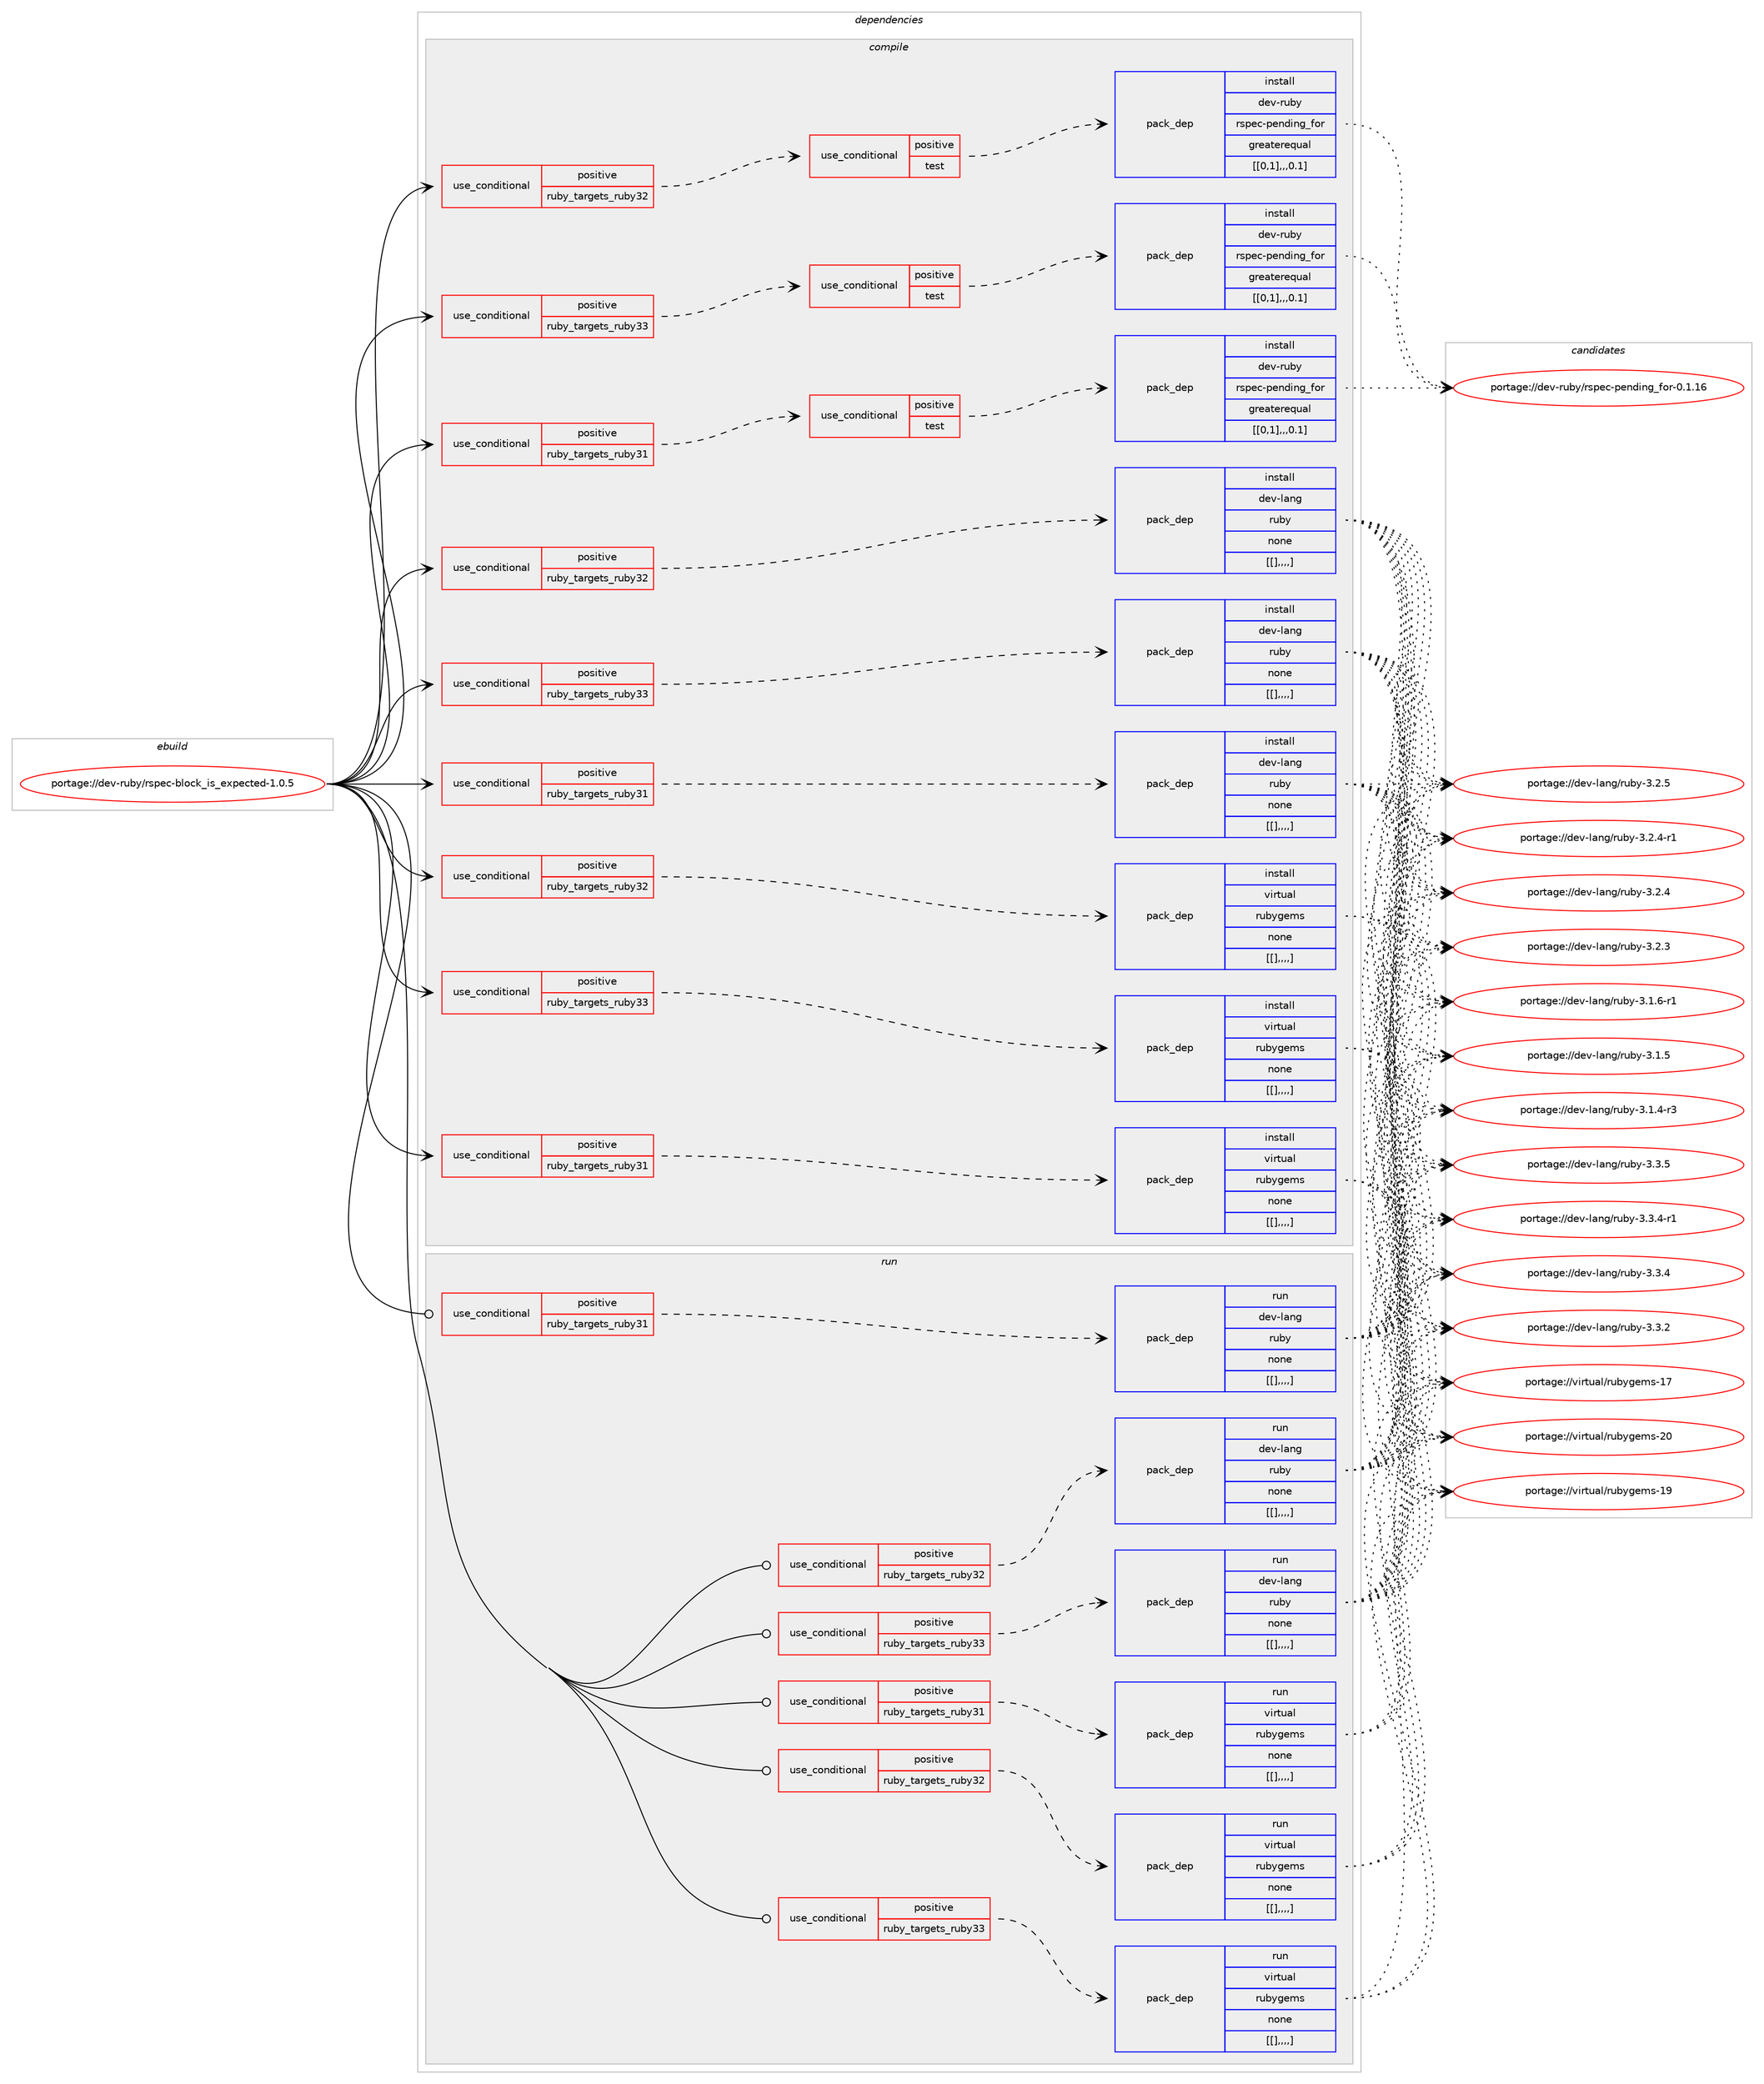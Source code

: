 digraph prolog {

# *************
# Graph options
# *************

newrank=true;
concentrate=true;
compound=true;
graph [rankdir=LR,fontname=Helvetica,fontsize=10,ranksep=1.5];#, ranksep=2.5, nodesep=0.2];
edge  [arrowhead=vee];
node  [fontname=Helvetica,fontsize=10];

# **********
# The ebuild
# **********

subgraph cluster_leftcol {
color=gray;
label=<<i>ebuild</i>>;
id [label="portage://dev-ruby/rspec-block_is_expected-1.0.5", color=red, width=4, href="../dev-ruby/rspec-block_is_expected-1.0.5.svg"];
}

# ****************
# The dependencies
# ****************

subgraph cluster_midcol {
color=gray;
label=<<i>dependencies</i>>;
subgraph cluster_compile {
fillcolor="#eeeeee";
style=filled;
label=<<i>compile</i>>;
subgraph cond59096 {
dependency210460 [label=<<TABLE BORDER="0" CELLBORDER="1" CELLSPACING="0" CELLPADDING="4"><TR><TD ROWSPAN="3" CELLPADDING="10">use_conditional</TD></TR><TR><TD>positive</TD></TR><TR><TD>ruby_targets_ruby31</TD></TR></TABLE>>, shape=none, color=red];
subgraph cond59103 {
dependency210502 [label=<<TABLE BORDER="0" CELLBORDER="1" CELLSPACING="0" CELLPADDING="4"><TR><TD ROWSPAN="3" CELLPADDING="10">use_conditional</TD></TR><TR><TD>positive</TD></TR><TR><TD>test</TD></TR></TABLE>>, shape=none, color=red];
subgraph pack149943 {
dependency210537 [label=<<TABLE BORDER="0" CELLBORDER="1" CELLSPACING="0" CELLPADDING="4" WIDTH="220"><TR><TD ROWSPAN="6" CELLPADDING="30">pack_dep</TD></TR><TR><TD WIDTH="110">install</TD></TR><TR><TD>dev-ruby</TD></TR><TR><TD>rspec-pending_for</TD></TR><TR><TD>greaterequal</TD></TR><TR><TD>[[0,1],,,0.1]</TD></TR></TABLE>>, shape=none, color=blue];
}
dependency210502:e -> dependency210537:w [weight=20,style="dashed",arrowhead="vee"];
}
dependency210460:e -> dependency210502:w [weight=20,style="dashed",arrowhead="vee"];
}
id:e -> dependency210460:w [weight=20,style="solid",arrowhead="vee"];
subgraph cond59137 {
dependency210545 [label=<<TABLE BORDER="0" CELLBORDER="1" CELLSPACING="0" CELLPADDING="4"><TR><TD ROWSPAN="3" CELLPADDING="10">use_conditional</TD></TR><TR><TD>positive</TD></TR><TR><TD>ruby_targets_ruby31</TD></TR></TABLE>>, shape=none, color=red];
subgraph pack149982 {
dependency210587 [label=<<TABLE BORDER="0" CELLBORDER="1" CELLSPACING="0" CELLPADDING="4" WIDTH="220"><TR><TD ROWSPAN="6" CELLPADDING="30">pack_dep</TD></TR><TR><TD WIDTH="110">install</TD></TR><TR><TD>dev-lang</TD></TR><TR><TD>ruby</TD></TR><TR><TD>none</TD></TR><TR><TD>[[],,,,]</TD></TR></TABLE>>, shape=none, color=blue];
}
dependency210545:e -> dependency210587:w [weight=20,style="dashed",arrowhead="vee"];
}
id:e -> dependency210545:w [weight=20,style="solid",arrowhead="vee"];
subgraph cond59151 {
dependency210590 [label=<<TABLE BORDER="0" CELLBORDER="1" CELLSPACING="0" CELLPADDING="4"><TR><TD ROWSPAN="3" CELLPADDING="10">use_conditional</TD></TR><TR><TD>positive</TD></TR><TR><TD>ruby_targets_ruby31</TD></TR></TABLE>>, shape=none, color=red];
subgraph pack149984 {
dependency210593 [label=<<TABLE BORDER="0" CELLBORDER="1" CELLSPACING="0" CELLPADDING="4" WIDTH="220"><TR><TD ROWSPAN="6" CELLPADDING="30">pack_dep</TD></TR><TR><TD WIDTH="110">install</TD></TR><TR><TD>virtual</TD></TR><TR><TD>rubygems</TD></TR><TR><TD>none</TD></TR><TR><TD>[[],,,,]</TD></TR></TABLE>>, shape=none, color=blue];
}
dependency210590:e -> dependency210593:w [weight=20,style="dashed",arrowhead="vee"];
}
id:e -> dependency210590:w [weight=20,style="solid",arrowhead="vee"];
subgraph cond59164 {
dependency210614 [label=<<TABLE BORDER="0" CELLBORDER="1" CELLSPACING="0" CELLPADDING="4"><TR><TD ROWSPAN="3" CELLPADDING="10">use_conditional</TD></TR><TR><TD>positive</TD></TR><TR><TD>ruby_targets_ruby32</TD></TR></TABLE>>, shape=none, color=red];
subgraph cond59166 {
dependency210616 [label=<<TABLE BORDER="0" CELLBORDER="1" CELLSPACING="0" CELLPADDING="4"><TR><TD ROWSPAN="3" CELLPADDING="10">use_conditional</TD></TR><TR><TD>positive</TD></TR><TR><TD>test</TD></TR></TABLE>>, shape=none, color=red];
subgraph pack150005 {
dependency210674 [label=<<TABLE BORDER="0" CELLBORDER="1" CELLSPACING="0" CELLPADDING="4" WIDTH="220"><TR><TD ROWSPAN="6" CELLPADDING="30">pack_dep</TD></TR><TR><TD WIDTH="110">install</TD></TR><TR><TD>dev-ruby</TD></TR><TR><TD>rspec-pending_for</TD></TR><TR><TD>greaterequal</TD></TR><TR><TD>[[0,1],,,0.1]</TD></TR></TABLE>>, shape=none, color=blue];
}
dependency210616:e -> dependency210674:w [weight=20,style="dashed",arrowhead="vee"];
}
dependency210614:e -> dependency210616:w [weight=20,style="dashed",arrowhead="vee"];
}
id:e -> dependency210614:w [weight=20,style="solid",arrowhead="vee"];
subgraph cond59218 {
dependency210734 [label=<<TABLE BORDER="0" CELLBORDER="1" CELLSPACING="0" CELLPADDING="4"><TR><TD ROWSPAN="3" CELLPADDING="10">use_conditional</TD></TR><TR><TD>positive</TD></TR><TR><TD>ruby_targets_ruby32</TD></TR></TABLE>>, shape=none, color=red];
subgraph pack150068 {
dependency210802 [label=<<TABLE BORDER="0" CELLBORDER="1" CELLSPACING="0" CELLPADDING="4" WIDTH="220"><TR><TD ROWSPAN="6" CELLPADDING="30">pack_dep</TD></TR><TR><TD WIDTH="110">install</TD></TR><TR><TD>dev-lang</TD></TR><TR><TD>ruby</TD></TR><TR><TD>none</TD></TR><TR><TD>[[],,,,]</TD></TR></TABLE>>, shape=none, color=blue];
}
dependency210734:e -> dependency210802:w [weight=20,style="dashed",arrowhead="vee"];
}
id:e -> dependency210734:w [weight=20,style="solid",arrowhead="vee"];
subgraph cond59256 {
dependency210869 [label=<<TABLE BORDER="0" CELLBORDER="1" CELLSPACING="0" CELLPADDING="4"><TR><TD ROWSPAN="3" CELLPADDING="10">use_conditional</TD></TR><TR><TD>positive</TD></TR><TR><TD>ruby_targets_ruby32</TD></TR></TABLE>>, shape=none, color=red];
subgraph pack150146 {
dependency210904 [label=<<TABLE BORDER="0" CELLBORDER="1" CELLSPACING="0" CELLPADDING="4" WIDTH="220"><TR><TD ROWSPAN="6" CELLPADDING="30">pack_dep</TD></TR><TR><TD WIDTH="110">install</TD></TR><TR><TD>virtual</TD></TR><TR><TD>rubygems</TD></TR><TR><TD>none</TD></TR><TR><TD>[[],,,,]</TD></TR></TABLE>>, shape=none, color=blue];
}
dependency210869:e -> dependency210904:w [weight=20,style="dashed",arrowhead="vee"];
}
id:e -> dependency210869:w [weight=20,style="solid",arrowhead="vee"];
subgraph cond59315 {
dependency210952 [label=<<TABLE BORDER="0" CELLBORDER="1" CELLSPACING="0" CELLPADDING="4"><TR><TD ROWSPAN="3" CELLPADDING="10">use_conditional</TD></TR><TR><TD>positive</TD></TR><TR><TD>ruby_targets_ruby33</TD></TR></TABLE>>, shape=none, color=red];
subgraph cond59325 {
dependency211013 [label=<<TABLE BORDER="0" CELLBORDER="1" CELLSPACING="0" CELLPADDING="4"><TR><TD ROWSPAN="3" CELLPADDING="10">use_conditional</TD></TR><TR><TD>positive</TD></TR><TR><TD>test</TD></TR></TABLE>>, shape=none, color=red];
subgraph pack150216 {
dependency211033 [label=<<TABLE BORDER="0" CELLBORDER="1" CELLSPACING="0" CELLPADDING="4" WIDTH="220"><TR><TD ROWSPAN="6" CELLPADDING="30">pack_dep</TD></TR><TR><TD WIDTH="110">install</TD></TR><TR><TD>dev-ruby</TD></TR><TR><TD>rspec-pending_for</TD></TR><TR><TD>greaterequal</TD></TR><TR><TD>[[0,1],,,0.1]</TD></TR></TABLE>>, shape=none, color=blue];
}
dependency211013:e -> dependency211033:w [weight=20,style="dashed",arrowhead="vee"];
}
dependency210952:e -> dependency211013:w [weight=20,style="dashed",arrowhead="vee"];
}
id:e -> dependency210952:w [weight=20,style="solid",arrowhead="vee"];
subgraph cond59363 {
dependency211058 [label=<<TABLE BORDER="0" CELLBORDER="1" CELLSPACING="0" CELLPADDING="4"><TR><TD ROWSPAN="3" CELLPADDING="10">use_conditional</TD></TR><TR><TD>positive</TD></TR><TR><TD>ruby_targets_ruby33</TD></TR></TABLE>>, shape=none, color=red];
subgraph pack150241 {
dependency211099 [label=<<TABLE BORDER="0" CELLBORDER="1" CELLSPACING="0" CELLPADDING="4" WIDTH="220"><TR><TD ROWSPAN="6" CELLPADDING="30">pack_dep</TD></TR><TR><TD WIDTH="110">install</TD></TR><TR><TD>dev-lang</TD></TR><TR><TD>ruby</TD></TR><TR><TD>none</TD></TR><TR><TD>[[],,,,]</TD></TR></TABLE>>, shape=none, color=blue];
}
dependency211058:e -> dependency211099:w [weight=20,style="dashed",arrowhead="vee"];
}
id:e -> dependency211058:w [weight=20,style="solid",arrowhead="vee"];
subgraph cond59402 {
dependency211143 [label=<<TABLE BORDER="0" CELLBORDER="1" CELLSPACING="0" CELLPADDING="4"><TR><TD ROWSPAN="3" CELLPADDING="10">use_conditional</TD></TR><TR><TD>positive</TD></TR><TR><TD>ruby_targets_ruby33</TD></TR></TABLE>>, shape=none, color=red];
subgraph pack150288 {
dependency211176 [label=<<TABLE BORDER="0" CELLBORDER="1" CELLSPACING="0" CELLPADDING="4" WIDTH="220"><TR><TD ROWSPAN="6" CELLPADDING="30">pack_dep</TD></TR><TR><TD WIDTH="110">install</TD></TR><TR><TD>virtual</TD></TR><TR><TD>rubygems</TD></TR><TR><TD>none</TD></TR><TR><TD>[[],,,,]</TD></TR></TABLE>>, shape=none, color=blue];
}
dependency211143:e -> dependency211176:w [weight=20,style="dashed",arrowhead="vee"];
}
id:e -> dependency211143:w [weight=20,style="solid",arrowhead="vee"];
}
subgraph cluster_compileandrun {
fillcolor="#eeeeee";
style=filled;
label=<<i>compile and run</i>>;
}
subgraph cluster_run {
fillcolor="#eeeeee";
style=filled;
label=<<i>run</i>>;
subgraph cond59431 {
dependency211185 [label=<<TABLE BORDER="0" CELLBORDER="1" CELLSPACING="0" CELLPADDING="4"><TR><TD ROWSPAN="3" CELLPADDING="10">use_conditional</TD></TR><TR><TD>positive</TD></TR><TR><TD>ruby_targets_ruby31</TD></TR></TABLE>>, shape=none, color=red];
subgraph pack150296 {
dependency211219 [label=<<TABLE BORDER="0" CELLBORDER="1" CELLSPACING="0" CELLPADDING="4" WIDTH="220"><TR><TD ROWSPAN="6" CELLPADDING="30">pack_dep</TD></TR><TR><TD WIDTH="110">run</TD></TR><TR><TD>dev-lang</TD></TR><TR><TD>ruby</TD></TR><TR><TD>none</TD></TR><TR><TD>[[],,,,]</TD></TR></TABLE>>, shape=none, color=blue];
}
dependency211185:e -> dependency211219:w [weight=20,style="dashed",arrowhead="vee"];
}
id:e -> dependency211185:w [weight=20,style="solid",arrowhead="odot"];
subgraph cond59451 {
dependency211221 [label=<<TABLE BORDER="0" CELLBORDER="1" CELLSPACING="0" CELLPADDING="4"><TR><TD ROWSPAN="3" CELLPADDING="10">use_conditional</TD></TR><TR><TD>positive</TD></TR><TR><TD>ruby_targets_ruby31</TD></TR></TABLE>>, shape=none, color=red];
subgraph pack150319 {
dependency211246 [label=<<TABLE BORDER="0" CELLBORDER="1" CELLSPACING="0" CELLPADDING="4" WIDTH="220"><TR><TD ROWSPAN="6" CELLPADDING="30">pack_dep</TD></TR><TR><TD WIDTH="110">run</TD></TR><TR><TD>virtual</TD></TR><TR><TD>rubygems</TD></TR><TR><TD>none</TD></TR><TR><TD>[[],,,,]</TD></TR></TABLE>>, shape=none, color=blue];
}
dependency211221:e -> dependency211246:w [weight=20,style="dashed",arrowhead="vee"];
}
id:e -> dependency211221:w [weight=20,style="solid",arrowhead="odot"];
subgraph cond59472 {
dependency211265 [label=<<TABLE BORDER="0" CELLBORDER="1" CELLSPACING="0" CELLPADDING="4"><TR><TD ROWSPAN="3" CELLPADDING="10">use_conditional</TD></TR><TR><TD>positive</TD></TR><TR><TD>ruby_targets_ruby32</TD></TR></TABLE>>, shape=none, color=red];
subgraph pack150386 {
dependency211356 [label=<<TABLE BORDER="0" CELLBORDER="1" CELLSPACING="0" CELLPADDING="4" WIDTH="220"><TR><TD ROWSPAN="6" CELLPADDING="30">pack_dep</TD></TR><TR><TD WIDTH="110">run</TD></TR><TR><TD>dev-lang</TD></TR><TR><TD>ruby</TD></TR><TR><TD>none</TD></TR><TR><TD>[[],,,,]</TD></TR></TABLE>>, shape=none, color=blue];
}
dependency211265:e -> dependency211356:w [weight=20,style="dashed",arrowhead="vee"];
}
id:e -> dependency211265:w [weight=20,style="solid",arrowhead="odot"];
subgraph cond59546 {
dependency211479 [label=<<TABLE BORDER="0" CELLBORDER="1" CELLSPACING="0" CELLPADDING="4"><TR><TD ROWSPAN="3" CELLPADDING="10">use_conditional</TD></TR><TR><TD>positive</TD></TR><TR><TD>ruby_targets_ruby32</TD></TR></TABLE>>, shape=none, color=red];
subgraph pack150491 {
dependency211594 [label=<<TABLE BORDER="0" CELLBORDER="1" CELLSPACING="0" CELLPADDING="4" WIDTH="220"><TR><TD ROWSPAN="6" CELLPADDING="30">pack_dep</TD></TR><TR><TD WIDTH="110">run</TD></TR><TR><TD>virtual</TD></TR><TR><TD>rubygems</TD></TR><TR><TD>none</TD></TR><TR><TD>[[],,,,]</TD></TR></TABLE>>, shape=none, color=blue];
}
dependency211479:e -> dependency211594:w [weight=20,style="dashed",arrowhead="vee"];
}
id:e -> dependency211479:w [weight=20,style="solid",arrowhead="odot"];
subgraph cond59631 {
dependency211603 [label=<<TABLE BORDER="0" CELLBORDER="1" CELLSPACING="0" CELLPADDING="4"><TR><TD ROWSPAN="3" CELLPADDING="10">use_conditional</TD></TR><TR><TD>positive</TD></TR><TR><TD>ruby_targets_ruby33</TD></TR></TABLE>>, shape=none, color=red];
subgraph pack150521 {
dependency211609 [label=<<TABLE BORDER="0" CELLBORDER="1" CELLSPACING="0" CELLPADDING="4" WIDTH="220"><TR><TD ROWSPAN="6" CELLPADDING="30">pack_dep</TD></TR><TR><TD WIDTH="110">run</TD></TR><TR><TD>dev-lang</TD></TR><TR><TD>ruby</TD></TR><TR><TD>none</TD></TR><TR><TD>[[],,,,]</TD></TR></TABLE>>, shape=none, color=blue];
}
dependency211603:e -> dependency211609:w [weight=20,style="dashed",arrowhead="vee"];
}
id:e -> dependency211603:w [weight=20,style="solid",arrowhead="odot"];
subgraph cond59645 {
dependency211637 [label=<<TABLE BORDER="0" CELLBORDER="1" CELLSPACING="0" CELLPADDING="4"><TR><TD ROWSPAN="3" CELLPADDING="10">use_conditional</TD></TR><TR><TD>positive</TD></TR><TR><TD>ruby_targets_ruby33</TD></TR></TABLE>>, shape=none, color=red];
subgraph pack150536 {
dependency211639 [label=<<TABLE BORDER="0" CELLBORDER="1" CELLSPACING="0" CELLPADDING="4" WIDTH="220"><TR><TD ROWSPAN="6" CELLPADDING="30">pack_dep</TD></TR><TR><TD WIDTH="110">run</TD></TR><TR><TD>virtual</TD></TR><TR><TD>rubygems</TD></TR><TR><TD>none</TD></TR><TR><TD>[[],,,,]</TD></TR></TABLE>>, shape=none, color=blue];
}
dependency211637:e -> dependency211639:w [weight=20,style="dashed",arrowhead="vee"];
}
id:e -> dependency211637:w [weight=20,style="solid",arrowhead="odot"];
}
}

# **************
# The candidates
# **************

subgraph cluster_choices {
rank=same;
color=gray;
label=<<i>candidates</i>>;

subgraph choice150064 {
color=black;
nodesep=1;
choice10010111845114117981214711411511210199451121011101001051101039510211111445484649464954 [label="portage://dev-ruby/rspec-pending_for-0.1.16", color=red, width=4,href="../dev-ruby/rspec-pending_for-0.1.16.svg"];
dependency210537:e -> choice10010111845114117981214711411511210199451121011101001051101039510211111445484649464954:w [style=dotted,weight="100"];
}
subgraph choice150066 {
color=black;
nodesep=1;
choice10010111845108971101034711411798121455146514653 [label="portage://dev-lang/ruby-3.3.5", color=red, width=4,href="../dev-lang/ruby-3.3.5.svg"];
choice100101118451089711010347114117981214551465146524511449 [label="portage://dev-lang/ruby-3.3.4-r1", color=red, width=4,href="../dev-lang/ruby-3.3.4-r1.svg"];
choice10010111845108971101034711411798121455146514652 [label="portage://dev-lang/ruby-3.3.4", color=red, width=4,href="../dev-lang/ruby-3.3.4.svg"];
choice10010111845108971101034711411798121455146514650 [label="portage://dev-lang/ruby-3.3.2", color=red, width=4,href="../dev-lang/ruby-3.3.2.svg"];
choice10010111845108971101034711411798121455146504653 [label="portage://dev-lang/ruby-3.2.5", color=red, width=4,href="../dev-lang/ruby-3.2.5.svg"];
choice100101118451089711010347114117981214551465046524511449 [label="portage://dev-lang/ruby-3.2.4-r1", color=red, width=4,href="../dev-lang/ruby-3.2.4-r1.svg"];
choice10010111845108971101034711411798121455146504652 [label="portage://dev-lang/ruby-3.2.4", color=red, width=4,href="../dev-lang/ruby-3.2.4.svg"];
choice10010111845108971101034711411798121455146504651 [label="portage://dev-lang/ruby-3.2.3", color=red, width=4,href="../dev-lang/ruby-3.2.3.svg"];
choice100101118451089711010347114117981214551464946544511449 [label="portage://dev-lang/ruby-3.1.6-r1", color=red, width=4,href="../dev-lang/ruby-3.1.6-r1.svg"];
choice10010111845108971101034711411798121455146494653 [label="portage://dev-lang/ruby-3.1.5", color=red, width=4,href="../dev-lang/ruby-3.1.5.svg"];
choice100101118451089711010347114117981214551464946524511451 [label="portage://dev-lang/ruby-3.1.4-r3", color=red, width=4,href="../dev-lang/ruby-3.1.4-r3.svg"];
dependency210587:e -> choice10010111845108971101034711411798121455146514653:w [style=dotted,weight="100"];
dependency210587:e -> choice100101118451089711010347114117981214551465146524511449:w [style=dotted,weight="100"];
dependency210587:e -> choice10010111845108971101034711411798121455146514652:w [style=dotted,weight="100"];
dependency210587:e -> choice10010111845108971101034711411798121455146514650:w [style=dotted,weight="100"];
dependency210587:e -> choice10010111845108971101034711411798121455146504653:w [style=dotted,weight="100"];
dependency210587:e -> choice100101118451089711010347114117981214551465046524511449:w [style=dotted,weight="100"];
dependency210587:e -> choice10010111845108971101034711411798121455146504652:w [style=dotted,weight="100"];
dependency210587:e -> choice10010111845108971101034711411798121455146504651:w [style=dotted,weight="100"];
dependency210587:e -> choice100101118451089711010347114117981214551464946544511449:w [style=dotted,weight="100"];
dependency210587:e -> choice10010111845108971101034711411798121455146494653:w [style=dotted,weight="100"];
dependency210587:e -> choice100101118451089711010347114117981214551464946524511451:w [style=dotted,weight="100"];
}
subgraph choice150073 {
color=black;
nodesep=1;
choice118105114116117971084711411798121103101109115455048 [label="portage://virtual/rubygems-20", color=red, width=4,href="../virtual/rubygems-20.svg"];
choice118105114116117971084711411798121103101109115454957 [label="portage://virtual/rubygems-19", color=red, width=4,href="../virtual/rubygems-19.svg"];
choice118105114116117971084711411798121103101109115454955 [label="portage://virtual/rubygems-17", color=red, width=4,href="../virtual/rubygems-17.svg"];
dependency210593:e -> choice118105114116117971084711411798121103101109115455048:w [style=dotted,weight="100"];
dependency210593:e -> choice118105114116117971084711411798121103101109115454957:w [style=dotted,weight="100"];
dependency210593:e -> choice118105114116117971084711411798121103101109115454955:w [style=dotted,weight="100"];
}
subgraph choice150074 {
color=black;
nodesep=1;
choice10010111845114117981214711411511210199451121011101001051101039510211111445484649464954 [label="portage://dev-ruby/rspec-pending_for-0.1.16", color=red, width=4,href="../dev-ruby/rspec-pending_for-0.1.16.svg"];
dependency210674:e -> choice10010111845114117981214711411511210199451121011101001051101039510211111445484649464954:w [style=dotted,weight="100"];
}
subgraph choice150114 {
color=black;
nodesep=1;
choice10010111845108971101034711411798121455146514653 [label="portage://dev-lang/ruby-3.3.5", color=red, width=4,href="../dev-lang/ruby-3.3.5.svg"];
choice100101118451089711010347114117981214551465146524511449 [label="portage://dev-lang/ruby-3.3.4-r1", color=red, width=4,href="../dev-lang/ruby-3.3.4-r1.svg"];
choice10010111845108971101034711411798121455146514652 [label="portage://dev-lang/ruby-3.3.4", color=red, width=4,href="../dev-lang/ruby-3.3.4.svg"];
choice10010111845108971101034711411798121455146514650 [label="portage://dev-lang/ruby-3.3.2", color=red, width=4,href="../dev-lang/ruby-3.3.2.svg"];
choice10010111845108971101034711411798121455146504653 [label="portage://dev-lang/ruby-3.2.5", color=red, width=4,href="../dev-lang/ruby-3.2.5.svg"];
choice100101118451089711010347114117981214551465046524511449 [label="portage://dev-lang/ruby-3.2.4-r1", color=red, width=4,href="../dev-lang/ruby-3.2.4-r1.svg"];
choice10010111845108971101034711411798121455146504652 [label="portage://dev-lang/ruby-3.2.4", color=red, width=4,href="../dev-lang/ruby-3.2.4.svg"];
choice10010111845108971101034711411798121455146504651 [label="portage://dev-lang/ruby-3.2.3", color=red, width=4,href="../dev-lang/ruby-3.2.3.svg"];
choice100101118451089711010347114117981214551464946544511449 [label="portage://dev-lang/ruby-3.1.6-r1", color=red, width=4,href="../dev-lang/ruby-3.1.6-r1.svg"];
choice10010111845108971101034711411798121455146494653 [label="portage://dev-lang/ruby-3.1.5", color=red, width=4,href="../dev-lang/ruby-3.1.5.svg"];
choice100101118451089711010347114117981214551464946524511451 [label="portage://dev-lang/ruby-3.1.4-r3", color=red, width=4,href="../dev-lang/ruby-3.1.4-r3.svg"];
dependency210802:e -> choice10010111845108971101034711411798121455146514653:w [style=dotted,weight="100"];
dependency210802:e -> choice100101118451089711010347114117981214551465146524511449:w [style=dotted,weight="100"];
dependency210802:e -> choice10010111845108971101034711411798121455146514652:w [style=dotted,weight="100"];
dependency210802:e -> choice10010111845108971101034711411798121455146514650:w [style=dotted,weight="100"];
dependency210802:e -> choice10010111845108971101034711411798121455146504653:w [style=dotted,weight="100"];
dependency210802:e -> choice100101118451089711010347114117981214551465046524511449:w [style=dotted,weight="100"];
dependency210802:e -> choice10010111845108971101034711411798121455146504652:w [style=dotted,weight="100"];
dependency210802:e -> choice10010111845108971101034711411798121455146504651:w [style=dotted,weight="100"];
dependency210802:e -> choice100101118451089711010347114117981214551464946544511449:w [style=dotted,weight="100"];
dependency210802:e -> choice10010111845108971101034711411798121455146494653:w [style=dotted,weight="100"];
dependency210802:e -> choice100101118451089711010347114117981214551464946524511451:w [style=dotted,weight="100"];
}
subgraph choice150121 {
color=black;
nodesep=1;
choice118105114116117971084711411798121103101109115455048 [label="portage://virtual/rubygems-20", color=red, width=4,href="../virtual/rubygems-20.svg"];
choice118105114116117971084711411798121103101109115454957 [label="portage://virtual/rubygems-19", color=red, width=4,href="../virtual/rubygems-19.svg"];
choice118105114116117971084711411798121103101109115454955 [label="portage://virtual/rubygems-17", color=red, width=4,href="../virtual/rubygems-17.svg"];
dependency210904:e -> choice118105114116117971084711411798121103101109115455048:w [style=dotted,weight="100"];
dependency210904:e -> choice118105114116117971084711411798121103101109115454957:w [style=dotted,weight="100"];
dependency210904:e -> choice118105114116117971084711411798121103101109115454955:w [style=dotted,weight="100"];
}
subgraph choice150124 {
color=black;
nodesep=1;
choice10010111845114117981214711411511210199451121011101001051101039510211111445484649464954 [label="portage://dev-ruby/rspec-pending_for-0.1.16", color=red, width=4,href="../dev-ruby/rspec-pending_for-0.1.16.svg"];
dependency211033:e -> choice10010111845114117981214711411511210199451121011101001051101039510211111445484649464954:w [style=dotted,weight="100"];
}
subgraph choice150143 {
color=black;
nodesep=1;
choice10010111845108971101034711411798121455146514653 [label="portage://dev-lang/ruby-3.3.5", color=red, width=4,href="../dev-lang/ruby-3.3.5.svg"];
choice100101118451089711010347114117981214551465146524511449 [label="portage://dev-lang/ruby-3.3.4-r1", color=red, width=4,href="../dev-lang/ruby-3.3.4-r1.svg"];
choice10010111845108971101034711411798121455146514652 [label="portage://dev-lang/ruby-3.3.4", color=red, width=4,href="../dev-lang/ruby-3.3.4.svg"];
choice10010111845108971101034711411798121455146514650 [label="portage://dev-lang/ruby-3.3.2", color=red, width=4,href="../dev-lang/ruby-3.3.2.svg"];
choice10010111845108971101034711411798121455146504653 [label="portage://dev-lang/ruby-3.2.5", color=red, width=4,href="../dev-lang/ruby-3.2.5.svg"];
choice100101118451089711010347114117981214551465046524511449 [label="portage://dev-lang/ruby-3.2.4-r1", color=red, width=4,href="../dev-lang/ruby-3.2.4-r1.svg"];
choice10010111845108971101034711411798121455146504652 [label="portage://dev-lang/ruby-3.2.4", color=red, width=4,href="../dev-lang/ruby-3.2.4.svg"];
choice10010111845108971101034711411798121455146504651 [label="portage://dev-lang/ruby-3.2.3", color=red, width=4,href="../dev-lang/ruby-3.2.3.svg"];
choice100101118451089711010347114117981214551464946544511449 [label="portage://dev-lang/ruby-3.1.6-r1", color=red, width=4,href="../dev-lang/ruby-3.1.6-r1.svg"];
choice10010111845108971101034711411798121455146494653 [label="portage://dev-lang/ruby-3.1.5", color=red, width=4,href="../dev-lang/ruby-3.1.5.svg"];
choice100101118451089711010347114117981214551464946524511451 [label="portage://dev-lang/ruby-3.1.4-r3", color=red, width=4,href="../dev-lang/ruby-3.1.4-r3.svg"];
dependency211099:e -> choice10010111845108971101034711411798121455146514653:w [style=dotted,weight="100"];
dependency211099:e -> choice100101118451089711010347114117981214551465146524511449:w [style=dotted,weight="100"];
dependency211099:e -> choice10010111845108971101034711411798121455146514652:w [style=dotted,weight="100"];
dependency211099:e -> choice10010111845108971101034711411798121455146514650:w [style=dotted,weight="100"];
dependency211099:e -> choice10010111845108971101034711411798121455146504653:w [style=dotted,weight="100"];
dependency211099:e -> choice100101118451089711010347114117981214551465046524511449:w [style=dotted,weight="100"];
dependency211099:e -> choice10010111845108971101034711411798121455146504652:w [style=dotted,weight="100"];
dependency211099:e -> choice10010111845108971101034711411798121455146504651:w [style=dotted,weight="100"];
dependency211099:e -> choice100101118451089711010347114117981214551464946544511449:w [style=dotted,weight="100"];
dependency211099:e -> choice10010111845108971101034711411798121455146494653:w [style=dotted,weight="100"];
dependency211099:e -> choice100101118451089711010347114117981214551464946524511451:w [style=dotted,weight="100"];
}
subgraph choice150149 {
color=black;
nodesep=1;
choice118105114116117971084711411798121103101109115455048 [label="portage://virtual/rubygems-20", color=red, width=4,href="../virtual/rubygems-20.svg"];
choice118105114116117971084711411798121103101109115454957 [label="portage://virtual/rubygems-19", color=red, width=4,href="../virtual/rubygems-19.svg"];
choice118105114116117971084711411798121103101109115454955 [label="portage://virtual/rubygems-17", color=red, width=4,href="../virtual/rubygems-17.svg"];
dependency211176:e -> choice118105114116117971084711411798121103101109115455048:w [style=dotted,weight="100"];
dependency211176:e -> choice118105114116117971084711411798121103101109115454957:w [style=dotted,weight="100"];
dependency211176:e -> choice118105114116117971084711411798121103101109115454955:w [style=dotted,weight="100"];
}
subgraph choice150161 {
color=black;
nodesep=1;
choice10010111845108971101034711411798121455146514653 [label="portage://dev-lang/ruby-3.3.5", color=red, width=4,href="../dev-lang/ruby-3.3.5.svg"];
choice100101118451089711010347114117981214551465146524511449 [label="portage://dev-lang/ruby-3.3.4-r1", color=red, width=4,href="../dev-lang/ruby-3.3.4-r1.svg"];
choice10010111845108971101034711411798121455146514652 [label="portage://dev-lang/ruby-3.3.4", color=red, width=4,href="../dev-lang/ruby-3.3.4.svg"];
choice10010111845108971101034711411798121455146514650 [label="portage://dev-lang/ruby-3.3.2", color=red, width=4,href="../dev-lang/ruby-3.3.2.svg"];
choice10010111845108971101034711411798121455146504653 [label="portage://dev-lang/ruby-3.2.5", color=red, width=4,href="../dev-lang/ruby-3.2.5.svg"];
choice100101118451089711010347114117981214551465046524511449 [label="portage://dev-lang/ruby-3.2.4-r1", color=red, width=4,href="../dev-lang/ruby-3.2.4-r1.svg"];
choice10010111845108971101034711411798121455146504652 [label="portage://dev-lang/ruby-3.2.4", color=red, width=4,href="../dev-lang/ruby-3.2.4.svg"];
choice10010111845108971101034711411798121455146504651 [label="portage://dev-lang/ruby-3.2.3", color=red, width=4,href="../dev-lang/ruby-3.2.3.svg"];
choice100101118451089711010347114117981214551464946544511449 [label="portage://dev-lang/ruby-3.1.6-r1", color=red, width=4,href="../dev-lang/ruby-3.1.6-r1.svg"];
choice10010111845108971101034711411798121455146494653 [label="portage://dev-lang/ruby-3.1.5", color=red, width=4,href="../dev-lang/ruby-3.1.5.svg"];
choice100101118451089711010347114117981214551464946524511451 [label="portage://dev-lang/ruby-3.1.4-r3", color=red, width=4,href="../dev-lang/ruby-3.1.4-r3.svg"];
dependency211219:e -> choice10010111845108971101034711411798121455146514653:w [style=dotted,weight="100"];
dependency211219:e -> choice100101118451089711010347114117981214551465146524511449:w [style=dotted,weight="100"];
dependency211219:e -> choice10010111845108971101034711411798121455146514652:w [style=dotted,weight="100"];
dependency211219:e -> choice10010111845108971101034711411798121455146514650:w [style=dotted,weight="100"];
dependency211219:e -> choice10010111845108971101034711411798121455146504653:w [style=dotted,weight="100"];
dependency211219:e -> choice100101118451089711010347114117981214551465046524511449:w [style=dotted,weight="100"];
dependency211219:e -> choice10010111845108971101034711411798121455146504652:w [style=dotted,weight="100"];
dependency211219:e -> choice10010111845108971101034711411798121455146504651:w [style=dotted,weight="100"];
dependency211219:e -> choice100101118451089711010347114117981214551464946544511449:w [style=dotted,weight="100"];
dependency211219:e -> choice10010111845108971101034711411798121455146494653:w [style=dotted,weight="100"];
dependency211219:e -> choice100101118451089711010347114117981214551464946524511451:w [style=dotted,weight="100"];
}
subgraph choice150166 {
color=black;
nodesep=1;
choice118105114116117971084711411798121103101109115455048 [label="portage://virtual/rubygems-20", color=red, width=4,href="../virtual/rubygems-20.svg"];
choice118105114116117971084711411798121103101109115454957 [label="portage://virtual/rubygems-19", color=red, width=4,href="../virtual/rubygems-19.svg"];
choice118105114116117971084711411798121103101109115454955 [label="portage://virtual/rubygems-17", color=red, width=4,href="../virtual/rubygems-17.svg"];
dependency211246:e -> choice118105114116117971084711411798121103101109115455048:w [style=dotted,weight="100"];
dependency211246:e -> choice118105114116117971084711411798121103101109115454957:w [style=dotted,weight="100"];
dependency211246:e -> choice118105114116117971084711411798121103101109115454955:w [style=dotted,weight="100"];
}
subgraph choice150216 {
color=black;
nodesep=1;
choice10010111845108971101034711411798121455146514653 [label="portage://dev-lang/ruby-3.3.5", color=red, width=4,href="../dev-lang/ruby-3.3.5.svg"];
choice100101118451089711010347114117981214551465146524511449 [label="portage://dev-lang/ruby-3.3.4-r1", color=red, width=4,href="../dev-lang/ruby-3.3.4-r1.svg"];
choice10010111845108971101034711411798121455146514652 [label="portage://dev-lang/ruby-3.3.4", color=red, width=4,href="../dev-lang/ruby-3.3.4.svg"];
choice10010111845108971101034711411798121455146514650 [label="portage://dev-lang/ruby-3.3.2", color=red, width=4,href="../dev-lang/ruby-3.3.2.svg"];
choice10010111845108971101034711411798121455146504653 [label="portage://dev-lang/ruby-3.2.5", color=red, width=4,href="../dev-lang/ruby-3.2.5.svg"];
choice100101118451089711010347114117981214551465046524511449 [label="portage://dev-lang/ruby-3.2.4-r1", color=red, width=4,href="../dev-lang/ruby-3.2.4-r1.svg"];
choice10010111845108971101034711411798121455146504652 [label="portage://dev-lang/ruby-3.2.4", color=red, width=4,href="../dev-lang/ruby-3.2.4.svg"];
choice10010111845108971101034711411798121455146504651 [label="portage://dev-lang/ruby-3.2.3", color=red, width=4,href="../dev-lang/ruby-3.2.3.svg"];
choice100101118451089711010347114117981214551464946544511449 [label="portage://dev-lang/ruby-3.1.6-r1", color=red, width=4,href="../dev-lang/ruby-3.1.6-r1.svg"];
choice10010111845108971101034711411798121455146494653 [label="portage://dev-lang/ruby-3.1.5", color=red, width=4,href="../dev-lang/ruby-3.1.5.svg"];
choice100101118451089711010347114117981214551464946524511451 [label="portage://dev-lang/ruby-3.1.4-r3", color=red, width=4,href="../dev-lang/ruby-3.1.4-r3.svg"];
dependency211356:e -> choice10010111845108971101034711411798121455146514653:w [style=dotted,weight="100"];
dependency211356:e -> choice100101118451089711010347114117981214551465146524511449:w [style=dotted,weight="100"];
dependency211356:e -> choice10010111845108971101034711411798121455146514652:w [style=dotted,weight="100"];
dependency211356:e -> choice10010111845108971101034711411798121455146514650:w [style=dotted,weight="100"];
dependency211356:e -> choice10010111845108971101034711411798121455146504653:w [style=dotted,weight="100"];
dependency211356:e -> choice100101118451089711010347114117981214551465046524511449:w [style=dotted,weight="100"];
dependency211356:e -> choice10010111845108971101034711411798121455146504652:w [style=dotted,weight="100"];
dependency211356:e -> choice10010111845108971101034711411798121455146504651:w [style=dotted,weight="100"];
dependency211356:e -> choice100101118451089711010347114117981214551464946544511449:w [style=dotted,weight="100"];
dependency211356:e -> choice10010111845108971101034711411798121455146494653:w [style=dotted,weight="100"];
dependency211356:e -> choice100101118451089711010347114117981214551464946524511451:w [style=dotted,weight="100"];
}
subgraph choice150224 {
color=black;
nodesep=1;
choice118105114116117971084711411798121103101109115455048 [label="portage://virtual/rubygems-20", color=red, width=4,href="../virtual/rubygems-20.svg"];
choice118105114116117971084711411798121103101109115454957 [label="portage://virtual/rubygems-19", color=red, width=4,href="../virtual/rubygems-19.svg"];
choice118105114116117971084711411798121103101109115454955 [label="portage://virtual/rubygems-17", color=red, width=4,href="../virtual/rubygems-17.svg"];
dependency211594:e -> choice118105114116117971084711411798121103101109115455048:w [style=dotted,weight="100"];
dependency211594:e -> choice118105114116117971084711411798121103101109115454957:w [style=dotted,weight="100"];
dependency211594:e -> choice118105114116117971084711411798121103101109115454955:w [style=dotted,weight="100"];
}
subgraph choice150240 {
color=black;
nodesep=1;
choice10010111845108971101034711411798121455146514653 [label="portage://dev-lang/ruby-3.3.5", color=red, width=4,href="../dev-lang/ruby-3.3.5.svg"];
choice100101118451089711010347114117981214551465146524511449 [label="portage://dev-lang/ruby-3.3.4-r1", color=red, width=4,href="../dev-lang/ruby-3.3.4-r1.svg"];
choice10010111845108971101034711411798121455146514652 [label="portage://dev-lang/ruby-3.3.4", color=red, width=4,href="../dev-lang/ruby-3.3.4.svg"];
choice10010111845108971101034711411798121455146514650 [label="portage://dev-lang/ruby-3.3.2", color=red, width=4,href="../dev-lang/ruby-3.3.2.svg"];
choice10010111845108971101034711411798121455146504653 [label="portage://dev-lang/ruby-3.2.5", color=red, width=4,href="../dev-lang/ruby-3.2.5.svg"];
choice100101118451089711010347114117981214551465046524511449 [label="portage://dev-lang/ruby-3.2.4-r1", color=red, width=4,href="../dev-lang/ruby-3.2.4-r1.svg"];
choice10010111845108971101034711411798121455146504652 [label="portage://dev-lang/ruby-3.2.4", color=red, width=4,href="../dev-lang/ruby-3.2.4.svg"];
choice10010111845108971101034711411798121455146504651 [label="portage://dev-lang/ruby-3.2.3", color=red, width=4,href="../dev-lang/ruby-3.2.3.svg"];
choice100101118451089711010347114117981214551464946544511449 [label="portage://dev-lang/ruby-3.1.6-r1", color=red, width=4,href="../dev-lang/ruby-3.1.6-r1.svg"];
choice10010111845108971101034711411798121455146494653 [label="portage://dev-lang/ruby-3.1.5", color=red, width=4,href="../dev-lang/ruby-3.1.5.svg"];
choice100101118451089711010347114117981214551464946524511451 [label="portage://dev-lang/ruby-3.1.4-r3", color=red, width=4,href="../dev-lang/ruby-3.1.4-r3.svg"];
dependency211609:e -> choice10010111845108971101034711411798121455146514653:w [style=dotted,weight="100"];
dependency211609:e -> choice100101118451089711010347114117981214551465146524511449:w [style=dotted,weight="100"];
dependency211609:e -> choice10010111845108971101034711411798121455146514652:w [style=dotted,weight="100"];
dependency211609:e -> choice10010111845108971101034711411798121455146514650:w [style=dotted,weight="100"];
dependency211609:e -> choice10010111845108971101034711411798121455146504653:w [style=dotted,weight="100"];
dependency211609:e -> choice100101118451089711010347114117981214551465046524511449:w [style=dotted,weight="100"];
dependency211609:e -> choice10010111845108971101034711411798121455146504652:w [style=dotted,weight="100"];
dependency211609:e -> choice10010111845108971101034711411798121455146504651:w [style=dotted,weight="100"];
dependency211609:e -> choice100101118451089711010347114117981214551464946544511449:w [style=dotted,weight="100"];
dependency211609:e -> choice10010111845108971101034711411798121455146494653:w [style=dotted,weight="100"];
dependency211609:e -> choice100101118451089711010347114117981214551464946524511451:w [style=dotted,weight="100"];
}
subgraph choice150244 {
color=black;
nodesep=1;
choice118105114116117971084711411798121103101109115455048 [label="portage://virtual/rubygems-20", color=red, width=4,href="../virtual/rubygems-20.svg"];
choice118105114116117971084711411798121103101109115454957 [label="portage://virtual/rubygems-19", color=red, width=4,href="../virtual/rubygems-19.svg"];
choice118105114116117971084711411798121103101109115454955 [label="portage://virtual/rubygems-17", color=red, width=4,href="../virtual/rubygems-17.svg"];
dependency211639:e -> choice118105114116117971084711411798121103101109115455048:w [style=dotted,weight="100"];
dependency211639:e -> choice118105114116117971084711411798121103101109115454957:w [style=dotted,weight="100"];
dependency211639:e -> choice118105114116117971084711411798121103101109115454955:w [style=dotted,weight="100"];
}
}

}
